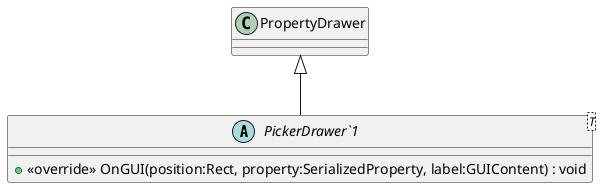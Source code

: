 @startuml
abstract class "PickerDrawer`1"<T> {
    + <<override>> OnGUI(position:Rect, property:SerializedProperty, label:GUIContent) : void
}
PropertyDrawer <|-- "PickerDrawer`1"
@enduml
